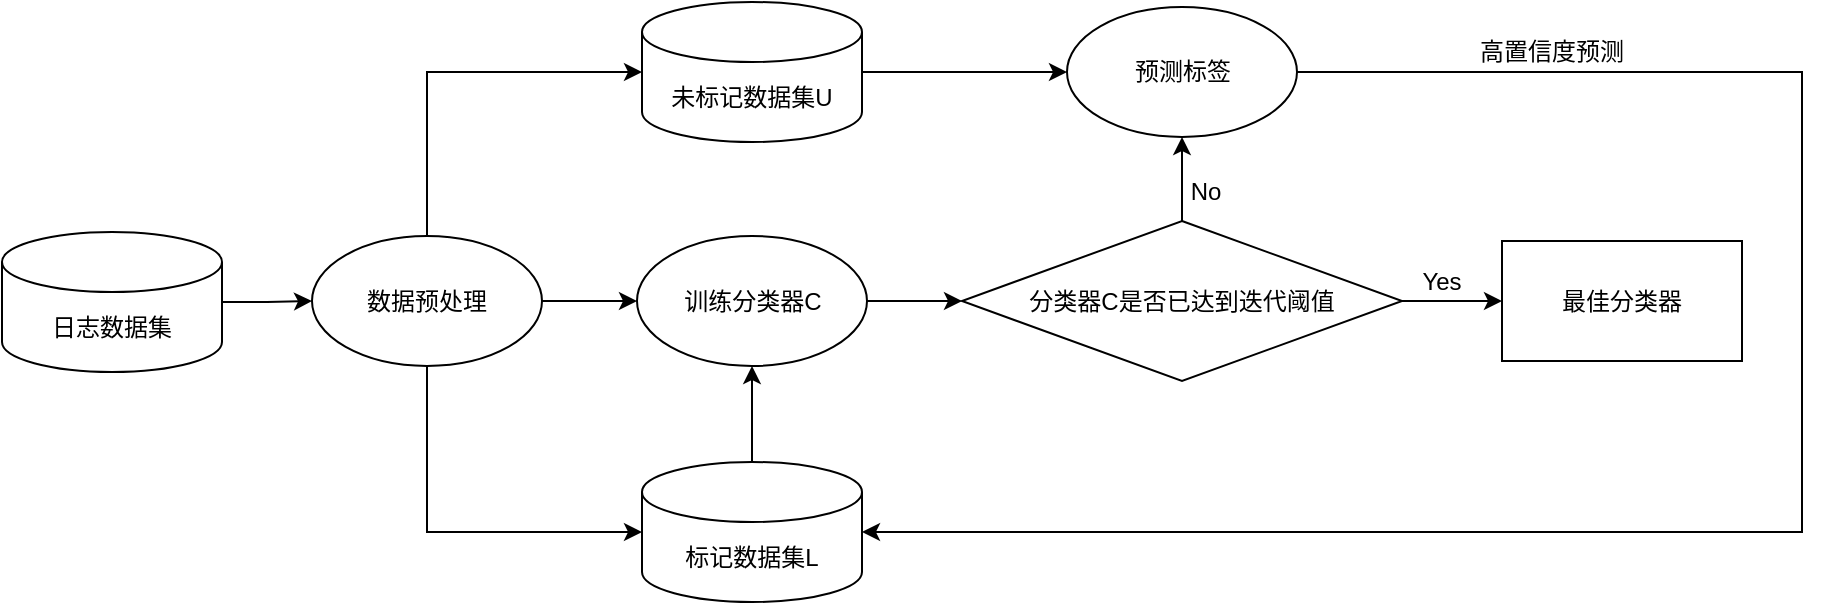 <mxfile version="22.1.21" type="github">
  <diagram name="第 1 页" id="Yt1nz3dmHpXinBOjk6fl">
    <mxGraphModel dx="1562" dy="858" grid="1" gridSize="10" guides="1" tooltips="1" connect="1" arrows="1" fold="1" page="1" pageScale="1" pageWidth="827" pageHeight="1169" math="1" shadow="0">
      <root>
        <mxCell id="0" />
        <mxCell id="1" parent="0" />
        <mxCell id="eBhoGwzSmf9ADL36WI5P-15" value="" style="edgeStyle=orthogonalEdgeStyle;rounded=0;orthogonalLoop=1;jettySize=auto;html=1;" edge="1" parent="1" source="eBhoGwzSmf9ADL36WI5P-6" target="eBhoGwzSmf9ADL36WI5P-10">
          <mxGeometry relative="1" as="geometry" />
        </mxCell>
        <mxCell id="eBhoGwzSmf9ADL36WI5P-6" value="日志数据集" style="shape=cylinder3;whiteSpace=wrap;html=1;boundedLbl=1;backgroundOutline=1;size=15;" vertex="1" parent="1">
          <mxGeometry x="110" y="545" width="110" height="70" as="geometry" />
        </mxCell>
        <mxCell id="eBhoGwzSmf9ADL36WI5P-20" value="" style="edgeStyle=orthogonalEdgeStyle;rounded=0;orthogonalLoop=1;jettySize=auto;html=1;" edge="1" parent="1" source="eBhoGwzSmf9ADL36WI5P-9" target="eBhoGwzSmf9ADL36WI5P-19">
          <mxGeometry relative="1" as="geometry" />
        </mxCell>
        <mxCell id="eBhoGwzSmf9ADL36WI5P-26" value="" style="edgeStyle=orthogonalEdgeStyle;rounded=0;orthogonalLoop=1;jettySize=auto;html=1;" edge="1" parent="1" source="eBhoGwzSmf9ADL36WI5P-9" target="eBhoGwzSmf9ADL36WI5P-25">
          <mxGeometry relative="1" as="geometry" />
        </mxCell>
        <mxCell id="eBhoGwzSmf9ADL36WI5P-9" value="分类器C是否已达到迭代阈值" style="rhombus;whiteSpace=wrap;html=1;" vertex="1" parent="1">
          <mxGeometry x="590" y="539.5" width="220" height="80" as="geometry" />
        </mxCell>
        <mxCell id="eBhoGwzSmf9ADL36WI5P-16" value="" style="edgeStyle=orthogonalEdgeStyle;rounded=0;orthogonalLoop=1;jettySize=auto;html=1;" edge="1" parent="1" source="eBhoGwzSmf9ADL36WI5P-10" target="eBhoGwzSmf9ADL36WI5P-11">
          <mxGeometry relative="1" as="geometry" />
        </mxCell>
        <mxCell id="eBhoGwzSmf9ADL36WI5P-10" value="数据预处理" style="ellipse;whiteSpace=wrap;html=1;" vertex="1" parent="1">
          <mxGeometry x="265" y="547" width="115" height="65" as="geometry" />
        </mxCell>
        <mxCell id="eBhoGwzSmf9ADL36WI5P-17" value="" style="edgeStyle=orthogonalEdgeStyle;rounded=0;orthogonalLoop=1;jettySize=auto;html=1;" edge="1" parent="1" source="eBhoGwzSmf9ADL36WI5P-11" target="eBhoGwzSmf9ADL36WI5P-9">
          <mxGeometry relative="1" as="geometry" />
        </mxCell>
        <mxCell id="eBhoGwzSmf9ADL36WI5P-11" value="训练分类器C" style="ellipse;whiteSpace=wrap;html=1;" vertex="1" parent="1">
          <mxGeometry x="427.5" y="547" width="115" height="65" as="geometry" />
        </mxCell>
        <mxCell id="eBhoGwzSmf9ADL36WI5P-23" value="" style="edgeStyle=orthogonalEdgeStyle;rounded=0;orthogonalLoop=1;jettySize=auto;html=1;" edge="1" parent="1" source="eBhoGwzSmf9ADL36WI5P-13" target="eBhoGwzSmf9ADL36WI5P-11">
          <mxGeometry relative="1" as="geometry" />
        </mxCell>
        <mxCell id="eBhoGwzSmf9ADL36WI5P-13" value="标记数据集L" style="shape=cylinder3;whiteSpace=wrap;html=1;boundedLbl=1;backgroundOutline=1;size=15;" vertex="1" parent="1">
          <mxGeometry x="430" y="660" width="110" height="70" as="geometry" />
        </mxCell>
        <mxCell id="eBhoGwzSmf9ADL36WI5P-24" value="" style="edgeStyle=orthogonalEdgeStyle;rounded=0;orthogonalLoop=1;jettySize=auto;html=1;" edge="1" parent="1" source="eBhoGwzSmf9ADL36WI5P-14" target="eBhoGwzSmf9ADL36WI5P-19">
          <mxGeometry relative="1" as="geometry" />
        </mxCell>
        <mxCell id="eBhoGwzSmf9ADL36WI5P-14" value="未标记数据集U" style="shape=cylinder3;whiteSpace=wrap;html=1;boundedLbl=1;backgroundOutline=1;size=15;" vertex="1" parent="1">
          <mxGeometry x="430" y="430" width="110" height="70" as="geometry" />
        </mxCell>
        <mxCell id="eBhoGwzSmf9ADL36WI5P-19" value="预测标签" style="ellipse;whiteSpace=wrap;html=1;" vertex="1" parent="1">
          <mxGeometry x="642.5" y="432.5" width="115" height="65" as="geometry" />
        </mxCell>
        <mxCell id="eBhoGwzSmf9ADL36WI5P-21" style="edgeStyle=orthogonalEdgeStyle;rounded=0;orthogonalLoop=1;jettySize=auto;html=1;exitX=0.5;exitY=0;exitDx=0;exitDy=0;entryX=0;entryY=0.5;entryDx=0;entryDy=0;entryPerimeter=0;" edge="1" parent="1" source="eBhoGwzSmf9ADL36WI5P-10" target="eBhoGwzSmf9ADL36WI5P-14">
          <mxGeometry relative="1" as="geometry" />
        </mxCell>
        <mxCell id="eBhoGwzSmf9ADL36WI5P-22" style="edgeStyle=orthogonalEdgeStyle;rounded=0;orthogonalLoop=1;jettySize=auto;html=1;exitX=0.5;exitY=1;exitDx=0;exitDy=0;entryX=0;entryY=0.5;entryDx=0;entryDy=0;entryPerimeter=0;" edge="1" parent="1" source="eBhoGwzSmf9ADL36WI5P-10" target="eBhoGwzSmf9ADL36WI5P-13">
          <mxGeometry relative="1" as="geometry" />
        </mxCell>
        <mxCell id="eBhoGwzSmf9ADL36WI5P-25" value="最佳分类器" style="rounded=0;whiteSpace=wrap;html=1;" vertex="1" parent="1">
          <mxGeometry x="860" y="549.5" width="120" height="60" as="geometry" />
        </mxCell>
        <mxCell id="eBhoGwzSmf9ADL36WI5P-27" style="edgeStyle=orthogonalEdgeStyle;rounded=0;orthogonalLoop=1;jettySize=auto;html=1;exitX=1;exitY=0.5;exitDx=0;exitDy=0;entryX=1;entryY=0.5;entryDx=0;entryDy=0;entryPerimeter=0;" edge="1" parent="1" source="eBhoGwzSmf9ADL36WI5P-19" target="eBhoGwzSmf9ADL36WI5P-13">
          <mxGeometry relative="1" as="geometry">
            <Array as="points">
              <mxPoint x="1010" y="465" />
              <mxPoint x="1010" y="695" />
            </Array>
          </mxGeometry>
        </mxCell>
        <mxCell id="eBhoGwzSmf9ADL36WI5P-28" value="高置信度预测" style="text;html=1;strokeColor=none;fillColor=none;align=center;verticalAlign=middle;whiteSpace=wrap;rounded=0;" vertex="1" parent="1">
          <mxGeometry x="840" y="440" width="90" height="30" as="geometry" />
        </mxCell>
        <mxCell id="eBhoGwzSmf9ADL36WI5P-29" value="No" style="text;html=1;strokeColor=none;fillColor=none;align=center;verticalAlign=middle;whiteSpace=wrap;rounded=0;" vertex="1" parent="1">
          <mxGeometry x="682" y="509.5" width="60" height="30" as="geometry" />
        </mxCell>
        <mxCell id="eBhoGwzSmf9ADL36WI5P-30" value="Yes" style="text;html=1;strokeColor=none;fillColor=none;align=center;verticalAlign=middle;whiteSpace=wrap;rounded=0;" vertex="1" parent="1">
          <mxGeometry x="800" y="555" width="60" height="30" as="geometry" />
        </mxCell>
      </root>
    </mxGraphModel>
  </diagram>
</mxfile>
